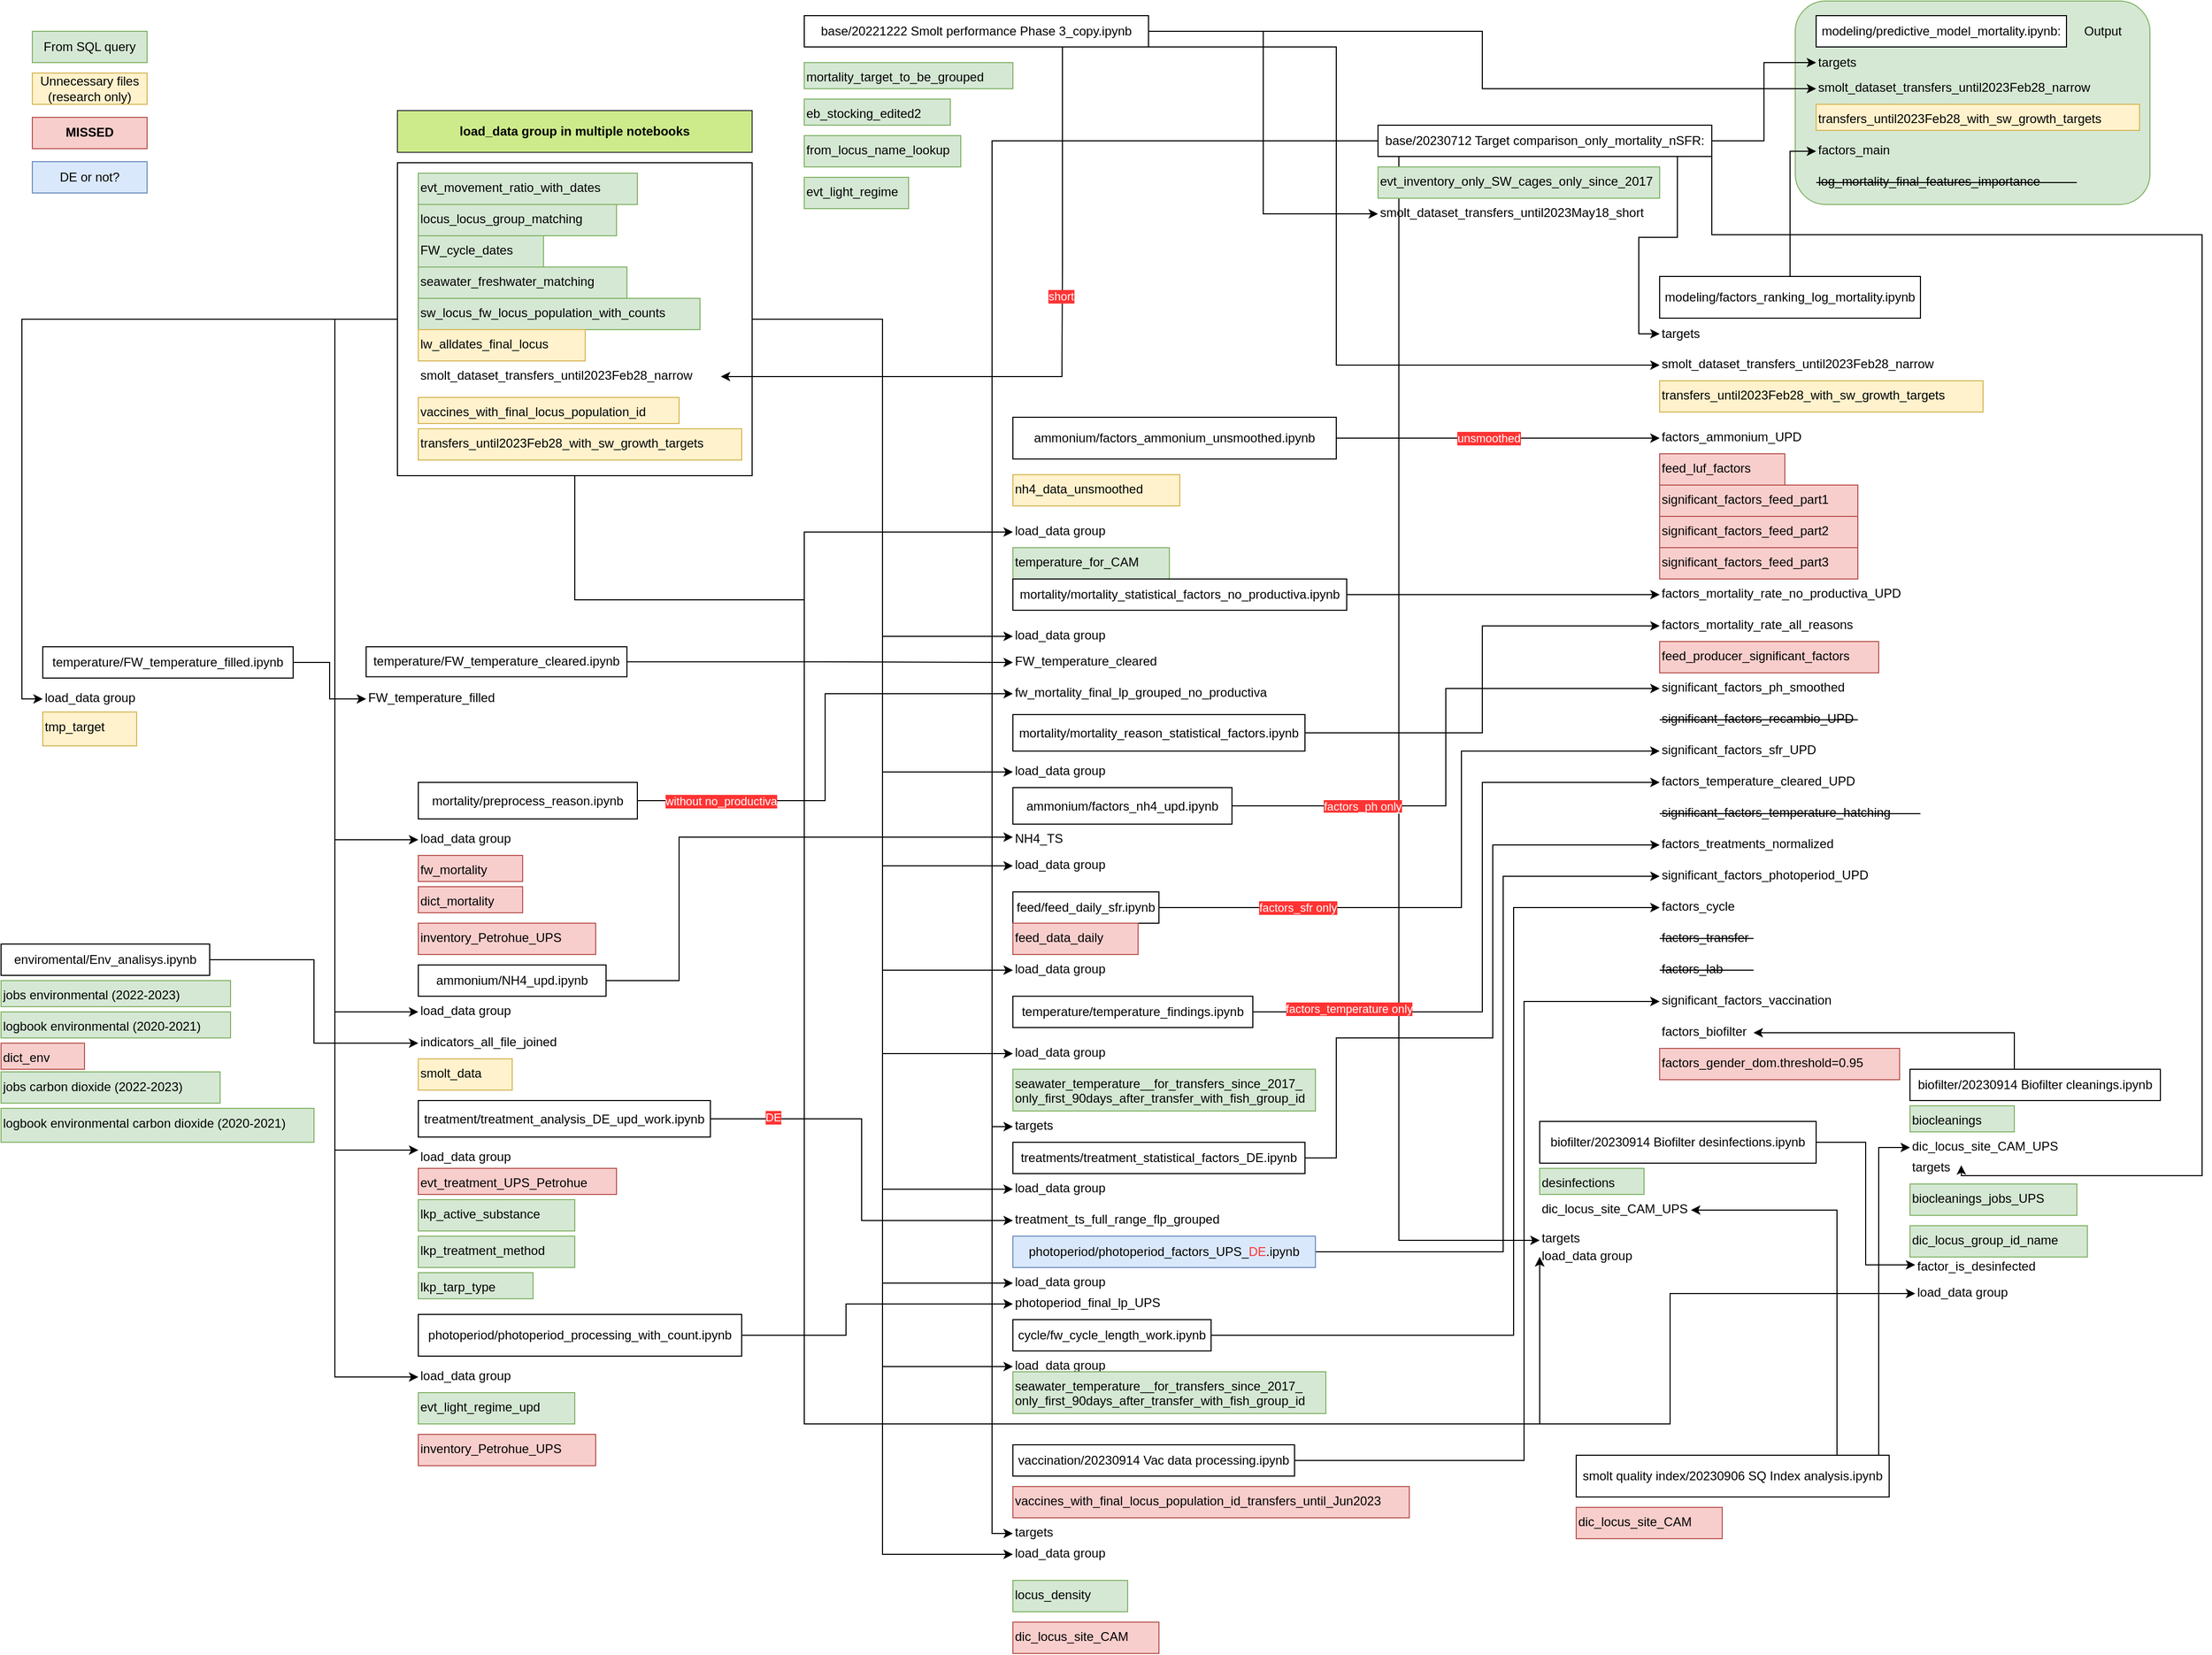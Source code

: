<mxfile version="22.1.11" type="device">
  <diagram name="Страница — 1" id="pPfygAfB1CQ8eYr6raME">
    <mxGraphModel dx="6636" dy="2956" grid="1" gridSize="10" guides="1" tooltips="1" connect="1" arrows="1" fold="1" page="1" pageScale="1" pageWidth="900" pageHeight="1600" math="0" shadow="0">
      <root>
        <mxCell id="0" />
        <mxCell id="1" parent="0" />
        <mxCell id="p78uwnjH3sCR71N0BSD7-131" value="" style="rounded=1;whiteSpace=wrap;html=1;fillColor=#d5e8d4;strokeColor=#82b366;" vertex="1" parent="1">
          <mxGeometry x="1030" y="6" width="340" height="195" as="geometry" />
        </mxCell>
        <mxCell id="UhFpvTMPgcQi0Iun6ukR-112" style="edgeStyle=orthogonalEdgeStyle;rounded=0;orthogonalLoop=1;jettySize=auto;html=1;entryX=0;entryY=0.5;entryDx=0;entryDy=0;" parent="1" source="UhFpvTMPgcQi0Iun6ukR-109" target="UhFpvTMPgcQi0Iun6ukR-111" edge="1">
          <mxGeometry relative="1" as="geometry">
            <Array as="points">
              <mxPoint x="80" y="580" />
              <mxPoint x="80" y="515" />
            </Array>
          </mxGeometry>
        </mxCell>
        <mxCell id="UhFpvTMPgcQi0Iun6ukR-130" style="edgeStyle=orthogonalEdgeStyle;rounded=0;orthogonalLoop=1;jettySize=auto;html=1;entryX=0;entryY=0.5;entryDx=0;entryDy=0;" parent="1" source="UhFpvTMPgcQi0Iun6ukR-109" target="UhFpvTMPgcQi0Iun6ukR-129" edge="1">
          <mxGeometry relative="1" as="geometry" />
        </mxCell>
        <mxCell id="UhFpvTMPgcQi0Iun6ukR-144" style="edgeStyle=orthogonalEdgeStyle;rounded=0;orthogonalLoop=1;jettySize=auto;html=1;entryX=0;entryY=0.5;entryDx=0;entryDy=0;" parent="1" source="UhFpvTMPgcQi0Iun6ukR-109" target="UhFpvTMPgcQi0Iun6ukR-143" edge="1">
          <mxGeometry relative="1" as="geometry" />
        </mxCell>
        <mxCell id="UhFpvTMPgcQi0Iun6ukR-149" style="edgeStyle=orthogonalEdgeStyle;rounded=0;orthogonalLoop=1;jettySize=auto;html=1;entryX=0;entryY=0.5;entryDx=0;entryDy=0;" parent="1" source="UhFpvTMPgcQi0Iun6ukR-109" target="UhFpvTMPgcQi0Iun6ukR-148" edge="1">
          <mxGeometry relative="1" as="geometry" />
        </mxCell>
        <mxCell id="UhFpvTMPgcQi0Iun6ukR-158" style="edgeStyle=orthogonalEdgeStyle;rounded=0;orthogonalLoop=1;jettySize=auto;html=1;entryX=0;entryY=0.5;entryDx=0;entryDy=0;" parent="1" source="UhFpvTMPgcQi0Iun6ukR-109" target="UhFpvTMPgcQi0Iun6ukR-157" edge="1">
          <mxGeometry relative="1" as="geometry" />
        </mxCell>
        <mxCell id="p78uwnjH3sCR71N0BSD7-4" style="edgeStyle=orthogonalEdgeStyle;rounded=0;orthogonalLoop=1;jettySize=auto;html=1;entryX=0;entryY=0.5;entryDx=0;entryDy=0;" edge="1" parent="1" source="UhFpvTMPgcQi0Iun6ukR-109" target="p78uwnjH3sCR71N0BSD7-3">
          <mxGeometry relative="1" as="geometry" />
        </mxCell>
        <mxCell id="p78uwnjH3sCR71N0BSD7-15" style="edgeStyle=orthogonalEdgeStyle;rounded=0;orthogonalLoop=1;jettySize=auto;html=1;entryX=0;entryY=0.5;entryDx=0;entryDy=0;" edge="1" parent="1" source="UhFpvTMPgcQi0Iun6ukR-109" target="p78uwnjH3sCR71N0BSD7-14">
          <mxGeometry relative="1" as="geometry" />
        </mxCell>
        <mxCell id="p78uwnjH3sCR71N0BSD7-31" style="edgeStyle=orthogonalEdgeStyle;rounded=0;orthogonalLoop=1;jettySize=auto;html=1;entryX=0;entryY=0.5;entryDx=0;entryDy=0;" edge="1" parent="1" source="UhFpvTMPgcQi0Iun6ukR-109" target="p78uwnjH3sCR71N0BSD7-30">
          <mxGeometry relative="1" as="geometry" />
        </mxCell>
        <mxCell id="p78uwnjH3sCR71N0BSD7-48" style="edgeStyle=orthogonalEdgeStyle;rounded=0;orthogonalLoop=1;jettySize=auto;html=1;entryX=0;entryY=0.5;entryDx=0;entryDy=0;" edge="1" parent="1" source="UhFpvTMPgcQi0Iun6ukR-109" target="p78uwnjH3sCR71N0BSD7-47">
          <mxGeometry relative="1" as="geometry">
            <Array as="points">
              <mxPoint x="-140" y="580" />
              <mxPoint x="80" y="580" />
              <mxPoint x="80" y="1370" />
              <mxPoint x="910" y="1370" />
              <mxPoint x="910" y="1245" />
            </Array>
          </mxGeometry>
        </mxCell>
        <mxCell id="p78uwnjH3sCR71N0BSD7-55" style="edgeStyle=orthogonalEdgeStyle;rounded=0;orthogonalLoop=1;jettySize=auto;html=1;entryX=0;entryY=0.5;entryDx=0;entryDy=0;" edge="1" parent="1" source="UhFpvTMPgcQi0Iun6ukR-109" target="p78uwnjH3sCR71N0BSD7-53">
          <mxGeometry relative="1" as="geometry">
            <Array as="points">
              <mxPoint x="-140" y="580" />
              <mxPoint x="80" y="580" />
              <mxPoint x="80" y="1370" />
              <mxPoint x="785" y="1370" />
            </Array>
          </mxGeometry>
        </mxCell>
        <mxCell id="p78uwnjH3sCR71N0BSD7-65" style="edgeStyle=orthogonalEdgeStyle;rounded=0;orthogonalLoop=1;jettySize=auto;html=1;entryX=0;entryY=0.5;entryDx=0;entryDy=0;" edge="1" parent="1" source="UhFpvTMPgcQi0Iun6ukR-109" target="p78uwnjH3sCR71N0BSD7-66">
          <mxGeometry relative="1" as="geometry">
            <mxPoint x="-680" y="670" as="targetPoint" />
          </mxGeometry>
        </mxCell>
        <mxCell id="p78uwnjH3sCR71N0BSD7-69" style="edgeStyle=orthogonalEdgeStyle;rounded=0;orthogonalLoop=1;jettySize=auto;html=1;entryX=0;entryY=0.5;entryDx=0;entryDy=0;" edge="1" parent="1" source="UhFpvTMPgcQi0Iun6ukR-109" target="UhFpvTMPgcQi0Iun6ukR-115">
          <mxGeometry relative="1" as="geometry" />
        </mxCell>
        <mxCell id="p78uwnjH3sCR71N0BSD7-70" style="edgeStyle=orthogonalEdgeStyle;rounded=0;orthogonalLoop=1;jettySize=auto;html=1;entryX=0;entryY=0.5;entryDx=0;entryDy=0;" edge="1" parent="1" source="UhFpvTMPgcQi0Iun6ukR-109" target="UhFpvTMPgcQi0Iun6ukR-113">
          <mxGeometry relative="1" as="geometry" />
        </mxCell>
        <mxCell id="p78uwnjH3sCR71N0BSD7-75" style="edgeStyle=orthogonalEdgeStyle;rounded=0;orthogonalLoop=1;jettySize=auto;html=1;entryX=0;entryY=0.5;entryDx=0;entryDy=0;" edge="1" parent="1" source="UhFpvTMPgcQi0Iun6ukR-109" target="p78uwnjH3sCR71N0BSD7-74">
          <mxGeometry relative="1" as="geometry">
            <Array as="points">
              <mxPoint x="-370" y="311" />
              <mxPoint x="-370" y="810" />
            </Array>
          </mxGeometry>
        </mxCell>
        <mxCell id="p78uwnjH3sCR71N0BSD7-83" style="edgeStyle=orthogonalEdgeStyle;rounded=0;orthogonalLoop=1;jettySize=auto;html=1;entryX=0;entryY=0.5;entryDx=0;entryDy=0;" edge="1" parent="1" source="UhFpvTMPgcQi0Iun6ukR-109" target="p78uwnjH3sCR71N0BSD7-82">
          <mxGeometry relative="1" as="geometry">
            <mxPoint x="-370" y="950" as="targetPoint" />
            <Array as="points">
              <mxPoint x="-370" y="311" />
              <mxPoint x="-370" y="975" />
            </Array>
          </mxGeometry>
        </mxCell>
        <mxCell id="p78uwnjH3sCR71N0BSD7-113" style="edgeStyle=orthogonalEdgeStyle;rounded=0;orthogonalLoop=1;jettySize=auto;html=1;entryX=0;entryY=0.5;entryDx=0;entryDy=0;" edge="1" parent="1" source="UhFpvTMPgcQi0Iun6ukR-109" target="p78uwnjH3sCR71N0BSD7-112">
          <mxGeometry relative="1" as="geometry">
            <Array as="points">
              <mxPoint x="-370" y="311" />
              <mxPoint x="-370" y="1325" />
            </Array>
          </mxGeometry>
        </mxCell>
        <mxCell id="p78uwnjH3sCR71N0BSD7-124" style="edgeStyle=orthogonalEdgeStyle;rounded=0;orthogonalLoop=1;jettySize=auto;html=1;entryX=0;entryY=0.25;entryDx=0;entryDy=0;" edge="1" parent="1" source="UhFpvTMPgcQi0Iun6ukR-109" target="p78uwnjH3sCR71N0BSD7-96">
          <mxGeometry relative="1" as="geometry">
            <Array as="points">
              <mxPoint x="-370" y="311" />
              <mxPoint x="-370" y="1108" />
            </Array>
          </mxGeometry>
        </mxCell>
        <mxCell id="UhFpvTMPgcQi0Iun6ukR-109" value="" style="rounded=0;whiteSpace=wrap;html=1;" parent="1" vertex="1">
          <mxGeometry x="-310" y="161" width="340" height="300" as="geometry" />
        </mxCell>
        <mxCell id="UhFpvTMPgcQi0Iun6ukR-2" value="modeling/predictive_model_mortality.ipynb:" style="rounded=0;whiteSpace=wrap;html=1;" parent="1" vertex="1">
          <mxGeometry x="1050" y="20" width="240" height="30" as="geometry" />
        </mxCell>
        <mxCell id="UhFpvTMPgcQi0Iun6ukR-3" value="targets" style="text;html=1;strokeColor=none;fillColor=none;align=left;verticalAlign=middle;whiteSpace=wrap;rounded=0;" parent="1" vertex="1">
          <mxGeometry x="1050" y="50" width="70" height="30" as="geometry" />
        </mxCell>
        <mxCell id="UhFpvTMPgcQi0Iun6ukR-4" value="smolt_dataset_transfers_until2023Feb28_narrow" style="text;whiteSpace=wrap;" parent="1" vertex="1">
          <mxGeometry x="1050" y="75" width="290" height="30" as="geometry" />
        </mxCell>
        <mxCell id="UhFpvTMPgcQi0Iun6ukR-14" style="edgeStyle=orthogonalEdgeStyle;rounded=0;orthogonalLoop=1;jettySize=auto;html=1;entryX=0;entryY=0.5;entryDx=0;entryDy=0;" parent="1" source="UhFpvTMPgcQi0Iun6ukR-5" target="UhFpvTMPgcQi0Iun6ukR-3" edge="1">
          <mxGeometry relative="1" as="geometry" />
        </mxCell>
        <mxCell id="UhFpvTMPgcQi0Iun6ukR-55" style="edgeStyle=orthogonalEdgeStyle;rounded=0;orthogonalLoop=1;jettySize=auto;html=1;entryX=0;entryY=0.5;entryDx=0;entryDy=0;exitX=0.897;exitY=1.008;exitDx=0;exitDy=0;exitPerimeter=0;" parent="1" source="UhFpvTMPgcQi0Iun6ukR-5" target="UhFpvTMPgcQi0Iun6ukR-37" edge="1">
          <mxGeometry relative="1" as="geometry">
            <mxPoint x="940" y="160" as="sourcePoint" />
          </mxGeometry>
        </mxCell>
        <mxCell id="UhFpvTMPgcQi0Iun6ukR-152" style="edgeStyle=orthogonalEdgeStyle;rounded=0;orthogonalLoop=1;jettySize=auto;html=1;entryX=0;entryY=0.5;entryDx=0;entryDy=0;" parent="1" source="UhFpvTMPgcQi0Iun6ukR-5" target="UhFpvTMPgcQi0Iun6ukR-151" edge="1">
          <mxGeometry relative="1" as="geometry" />
        </mxCell>
        <mxCell id="p78uwnjH3sCR71N0BSD7-26" style="edgeStyle=orthogonalEdgeStyle;rounded=0;orthogonalLoop=1;jettySize=auto;html=1;entryX=0;entryY=0.5;entryDx=0;entryDy=0;" edge="1" parent="1" source="UhFpvTMPgcQi0Iun6ukR-5" target="p78uwnjH3sCR71N0BSD7-21">
          <mxGeometry relative="1" as="geometry">
            <mxPoint x="260" y="1480" as="targetPoint" />
            <Array as="points">
              <mxPoint x="260" y="140" />
              <mxPoint x="260" y="1475" />
            </Array>
          </mxGeometry>
        </mxCell>
        <mxCell id="p78uwnjH3sCR71N0BSD7-45" style="edgeStyle=orthogonalEdgeStyle;rounded=0;orthogonalLoop=1;jettySize=auto;html=1;entryX=0.984;entryY=0.402;entryDx=0;entryDy=0;entryPerimeter=0;" edge="1" parent="1" target="p78uwnjH3sCR71N0BSD7-37">
          <mxGeometry relative="1" as="geometry">
            <mxPoint x="950" y="143" as="sourcePoint" />
            <mxPoint x="1343.636" y="1110" as="targetPoint" />
            <Array as="points">
              <mxPoint x="950" y="230" />
              <mxPoint x="1420" y="230" />
              <mxPoint x="1420" y="1132" />
            </Array>
          </mxGeometry>
        </mxCell>
        <mxCell id="p78uwnjH3sCR71N0BSD7-52" style="edgeStyle=orthogonalEdgeStyle;rounded=0;orthogonalLoop=1;jettySize=auto;html=1;" edge="1" parent="1" source="UhFpvTMPgcQi0Iun6ukR-5">
          <mxGeometry relative="1" as="geometry">
            <mxPoint x="785" y="1194" as="targetPoint" />
            <Array as="points">
              <mxPoint x="650" y="1194" />
            </Array>
          </mxGeometry>
        </mxCell>
        <mxCell id="UhFpvTMPgcQi0Iun6ukR-5" value="base/20230712 Target comparison_only_mortality_nSFR:" style="rounded=0;whiteSpace=wrap;html=1;" parent="1" vertex="1">
          <mxGeometry x="630" y="125" width="320" height="30" as="geometry" />
        </mxCell>
        <mxCell id="UhFpvTMPgcQi0Iun6ukR-11" value="evt_inventory_only_SW_cages_only_since_2017" style="text;whiteSpace=wrap;fillColor=#d5e8d4;strokeColor=#82b366;" parent="1" vertex="1">
          <mxGeometry x="630" y="165" width="270" height="30" as="geometry" />
        </mxCell>
        <mxCell id="UhFpvTMPgcQi0Iun6ukR-18" value="smolt_dataset_transfers_until2023May18_short" style="text;whiteSpace=wrap;" parent="1" vertex="1">
          <mxGeometry x="630" y="195" width="290" height="30" as="geometry" />
        </mxCell>
        <mxCell id="UhFpvTMPgcQi0Iun6ukR-19" value="transfers_until2023Feb28_with_sw_growth_targets" style="text;whiteSpace=wrap;fillColor=#fff2cc;strokeColor=#d6b656;" parent="1" vertex="1">
          <mxGeometry x="1050" y="105" width="310" height="25" as="geometry" />
        </mxCell>
        <mxCell id="UhFpvTMPgcQi0Iun6ukR-23" style="edgeStyle=orthogonalEdgeStyle;rounded=0;orthogonalLoop=1;jettySize=auto;html=1;entryX=0;entryY=0.5;entryDx=0;entryDy=0;" parent="1" source="UhFpvTMPgcQi0Iun6ukR-22" target="UhFpvTMPgcQi0Iun6ukR-18" edge="1">
          <mxGeometry relative="1" as="geometry" />
        </mxCell>
        <mxCell id="UhFpvTMPgcQi0Iun6ukR-24" style="edgeStyle=orthogonalEdgeStyle;rounded=0;orthogonalLoop=1;jettySize=auto;html=1;entryX=0;entryY=0.5;entryDx=0;entryDy=0;" parent="1" source="UhFpvTMPgcQi0Iun6ukR-22" target="UhFpvTMPgcQi0Iun6ukR-4" edge="1">
          <mxGeometry relative="1" as="geometry" />
        </mxCell>
        <mxCell id="UhFpvTMPgcQi0Iun6ukR-56" style="edgeStyle=orthogonalEdgeStyle;rounded=0;orthogonalLoop=1;jettySize=auto;html=1;entryX=0;entryY=0.5;entryDx=0;entryDy=0;exitX=1;exitY=1;exitDx=0;exitDy=0;" parent="1" source="UhFpvTMPgcQi0Iun6ukR-22" target="UhFpvTMPgcQi0Iun6ukR-38" edge="1">
          <mxGeometry relative="1" as="geometry">
            <mxPoint x="500" y="49.897" as="sourcePoint" />
            <mxPoint x="780" y="369.95" as="targetPoint" />
            <Array as="points">
              <mxPoint x="590" y="50" />
              <mxPoint x="590" y="355" />
            </Array>
          </mxGeometry>
        </mxCell>
        <mxCell id="UhFpvTMPgcQi0Iun6ukR-78" style="edgeStyle=orthogonalEdgeStyle;rounded=0;orthogonalLoop=1;jettySize=auto;html=1;exitX=0.75;exitY=1;exitDx=0;exitDy=0;entryX=1;entryY=0.5;entryDx=0;entryDy=0;" parent="1" source="UhFpvTMPgcQi0Iun6ukR-22" target="UhFpvTMPgcQi0Iun6ukR-77" edge="1">
          <mxGeometry relative="1" as="geometry">
            <Array as="points">
              <mxPoint x="327" y="260" />
              <mxPoint x="327" y="260" />
              <mxPoint x="327" y="366" />
            </Array>
          </mxGeometry>
        </mxCell>
        <mxCell id="UhFpvTMPgcQi0Iun6ukR-79" value="short" style="edgeLabel;html=1;align=center;verticalAlign=middle;resizable=0;points=[];fontColor=#FFFFFF;labelBackgroundColor=#FF3333;" parent="UhFpvTMPgcQi0Iun6ukR-78" vertex="1" connectable="0">
          <mxGeometry x="-0.256" y="-1" relative="1" as="geometry">
            <mxPoint as="offset" />
          </mxGeometry>
        </mxCell>
        <mxCell id="UhFpvTMPgcQi0Iun6ukR-22" value="base/20221222 Smolt performance Phase 3_copy.ipynb" style="rounded=0;whiteSpace=wrap;html=1;" parent="1" vertex="1">
          <mxGeometry x="80" y="20" width="330" height="30" as="geometry" />
        </mxCell>
        <mxCell id="UhFpvTMPgcQi0Iun6ukR-25" value="mortality_target_to_be_grouped" style="text;whiteSpace=wrap;fillColor=#d5e8d4;strokeColor=#82b366;" parent="1" vertex="1">
          <mxGeometry x="80" y="65" width="200" height="25" as="geometry" />
        </mxCell>
        <mxCell id="UhFpvTMPgcQi0Iun6ukR-26" value="eb_stocking_edited2" style="text;whiteSpace=wrap;fillColor=#d5e8d4;strokeColor=#82b366;" parent="1" vertex="1">
          <mxGeometry x="80" y="100" width="140" height="25" as="geometry" />
        </mxCell>
        <mxCell id="UhFpvTMPgcQi0Iun6ukR-27" value="from_locus_name_lookup" style="text;whiteSpace=wrap;fillColor=#d5e8d4;strokeColor=#82b366;" parent="1" vertex="1">
          <mxGeometry x="80" y="135" width="150" height="30" as="geometry" />
        </mxCell>
        <mxCell id="UhFpvTMPgcQi0Iun6ukR-28" value="evt_light_regime" style="text;whiteSpace=wrap;fillColor=#d5e8d4;strokeColor=#82b366;" parent="1" vertex="1">
          <mxGeometry x="80" y="175" width="100" height="30" as="geometry" />
        </mxCell>
        <mxCell id="UhFpvTMPgcQi0Iun6ukR-33" value="factors_main" style="text;whiteSpace=wrap;" parent="1" vertex="1">
          <mxGeometry x="1050" y="135" width="100" height="30" as="geometry" />
        </mxCell>
        <mxCell id="UhFpvTMPgcQi0Iun6ukR-34" value="log_mortality_final_features_importance" style="text;whiteSpace=wrap;" parent="1" vertex="1">
          <mxGeometry x="1050" y="165" width="250" height="30" as="geometry" />
        </mxCell>
        <mxCell id="UhFpvTMPgcQi0Iun6ukR-36" style="edgeStyle=orthogonalEdgeStyle;rounded=0;orthogonalLoop=1;jettySize=auto;html=1;entryX=0;entryY=0.5;entryDx=0;entryDy=0;" parent="1" source="UhFpvTMPgcQi0Iun6ukR-35" target="UhFpvTMPgcQi0Iun6ukR-33" edge="1">
          <mxGeometry relative="1" as="geometry" />
        </mxCell>
        <mxCell id="UhFpvTMPgcQi0Iun6ukR-35" value="modeling/factors_ranking_log_mortality.ipynb" style="rounded=0;whiteSpace=wrap;html=1;" parent="1" vertex="1">
          <mxGeometry x="900" y="270" width="250" height="40" as="geometry" />
        </mxCell>
        <mxCell id="UhFpvTMPgcQi0Iun6ukR-37" value="targets" style="text;html=1;strokeColor=none;fillColor=none;align=left;verticalAlign=middle;whiteSpace=wrap;rounded=0;" parent="1" vertex="1">
          <mxGeometry x="900" y="310" width="70" height="30" as="geometry" />
        </mxCell>
        <mxCell id="UhFpvTMPgcQi0Iun6ukR-38" value="smolt_dataset_transfers_until2023Feb28_narrow" style="text;whiteSpace=wrap;" parent="1" vertex="1">
          <mxGeometry x="900" y="340" width="290" height="30" as="geometry" />
        </mxCell>
        <mxCell id="UhFpvTMPgcQi0Iun6ukR-39" value="transfers_until2023Feb28_with_sw_growth_targets" style="text;whiteSpace=wrap;fillColor=#fff2cc;strokeColor=#d6b656;" parent="1" vertex="1">
          <mxGeometry x="900" y="370" width="310" height="30" as="geometry" />
        </mxCell>
        <mxCell id="UhFpvTMPgcQi0Iun6ukR-40" value="factors_ammonium_UPD" style="text;whiteSpace=wrap;" parent="1" vertex="1">
          <mxGeometry x="900" y="410" width="170" height="30" as="geometry" />
        </mxCell>
        <mxCell id="UhFpvTMPgcQi0Iun6ukR-41" value="feed_luf_factors" style="text;whiteSpace=wrap;fillColor=#f8cecc;strokeColor=#b85450;" parent="1" vertex="1">
          <mxGeometry x="900" y="440" width="120" height="30" as="geometry" />
        </mxCell>
        <mxCell id="UhFpvTMPgcQi0Iun6ukR-42" value="significant_factors_feed_part1" style="text;whiteSpace=wrap;fillColor=#f8cecc;strokeColor=#b85450;" parent="1" vertex="1">
          <mxGeometry x="900" y="470" width="190" height="30" as="geometry" />
        </mxCell>
        <mxCell id="UhFpvTMPgcQi0Iun6ukR-43" value="significant_factors_feed_part2" style="text;whiteSpace=wrap;fillColor=#f8cecc;strokeColor=#b85450;" parent="1" vertex="1">
          <mxGeometry x="900" y="500" width="190" height="30" as="geometry" />
        </mxCell>
        <mxCell id="UhFpvTMPgcQi0Iun6ukR-44" value="significant_factors_feed_part3" style="text;whiteSpace=wrap;fillColor=#f8cecc;strokeColor=#b85450;" parent="1" vertex="1">
          <mxGeometry x="900" y="530" width="190" height="30" as="geometry" />
        </mxCell>
        <mxCell id="UhFpvTMPgcQi0Iun6ukR-45" value="factors_mortality_rate_no_productiva_UPD" style="text;whiteSpace=wrap;" parent="1" vertex="1">
          <mxGeometry x="900" y="560" width="260" height="30" as="geometry" />
        </mxCell>
        <mxCell id="UhFpvTMPgcQi0Iun6ukR-46" value="factors_mortality_rate_all_reasons" style="text;whiteSpace=wrap;" parent="1" vertex="1">
          <mxGeometry x="900" y="590" width="220" height="30" as="geometry" />
        </mxCell>
        <mxCell id="UhFpvTMPgcQi0Iun6ukR-47" value="feed_producer_significant_factors" style="text;whiteSpace=wrap;fillColor=#f8cecc;strokeColor=#b85450;" parent="1" vertex="1">
          <mxGeometry x="900" y="620" width="210" height="30" as="geometry" />
        </mxCell>
        <mxCell id="UhFpvTMPgcQi0Iun6ukR-48" value="significant_factors_ph_smoothed" style="text;whiteSpace=wrap;" parent="1" vertex="1">
          <mxGeometry x="900" y="650" width="210" height="30" as="geometry" />
        </mxCell>
        <mxCell id="UhFpvTMPgcQi0Iun6ukR-49" value="significant_factors_recambio_UPD" style="text;whiteSpace=wrap;" parent="1" vertex="1">
          <mxGeometry x="900" y="680" width="220" height="30" as="geometry" />
        </mxCell>
        <mxCell id="UhFpvTMPgcQi0Iun6ukR-50" value="significant_factors_sfr_UPD" style="text;whiteSpace=wrap;" parent="1" vertex="1">
          <mxGeometry x="900" y="710" width="180" height="30" as="geometry" />
        </mxCell>
        <mxCell id="UhFpvTMPgcQi0Iun6ukR-51" value="factors_temperature_cleared_UPD" style="text;whiteSpace=wrap;" parent="1" vertex="1">
          <mxGeometry x="900" y="740" width="220" height="30" as="geometry" />
        </mxCell>
        <mxCell id="UhFpvTMPgcQi0Iun6ukR-52" value="significant_factors_temperature_hatching" style="text;whiteSpace=wrap;" parent="1" vertex="1">
          <mxGeometry x="900" y="770" width="250" height="30" as="geometry" />
        </mxCell>
        <mxCell id="UhFpvTMPgcQi0Iun6ukR-53" value="factors_treatments_normalized" style="text;whiteSpace=wrap;" parent="1" vertex="1">
          <mxGeometry x="900" y="800" width="200" height="30" as="geometry" />
        </mxCell>
        <mxCell id="UhFpvTMPgcQi0Iun6ukR-54" value="significant_factors_photoperiod_UPD" style="text;whiteSpace=wrap;" parent="1" vertex="1">
          <mxGeometry x="900" y="830" width="230" height="30" as="geometry" />
        </mxCell>
        <mxCell id="UhFpvTMPgcQi0Iun6ukR-57" value="factors_cycle" style="text;whiteSpace=wrap;" parent="1" vertex="1">
          <mxGeometry x="900" y="860" width="100" height="30" as="geometry" />
        </mxCell>
        <mxCell id="UhFpvTMPgcQi0Iun6ukR-58" value="factors_transfer" style="text;whiteSpace=wrap;" parent="1" vertex="1">
          <mxGeometry x="900" y="890" width="120" height="30" as="geometry" />
        </mxCell>
        <mxCell id="UhFpvTMPgcQi0Iun6ukR-59" value="factors_lab" style="text;whiteSpace=wrap;" parent="1" vertex="1">
          <mxGeometry x="900" y="920" width="90" height="30" as="geometry" />
        </mxCell>
        <mxCell id="UhFpvTMPgcQi0Iun6ukR-60" value="significant_factors_vaccination" style="text;whiteSpace=wrap;" parent="1" vertex="1">
          <mxGeometry x="900" y="950" width="200" height="30" as="geometry" />
        </mxCell>
        <mxCell id="UhFpvTMPgcQi0Iun6ukR-61" value="factors_biofilter" style="text;whiteSpace=wrap;" parent="1" vertex="1">
          <mxGeometry x="900" y="980" width="90" height="30" as="geometry" />
        </mxCell>
        <mxCell id="UhFpvTMPgcQi0Iun6ukR-63" value="factors_gender_dom.threshold=0.95" style="text;whiteSpace=wrap;fillColor=#f8cecc;strokeColor=#b85450;" parent="1" vertex="1">
          <mxGeometry x="900" y="1010" width="230" height="30" as="geometry" />
        </mxCell>
        <mxCell id="UhFpvTMPgcQi0Iun6ukR-65" style="edgeStyle=orthogonalEdgeStyle;rounded=0;orthogonalLoop=1;jettySize=auto;html=1;entryX=0;entryY=0.5;entryDx=0;entryDy=0;" parent="1" source="UhFpvTMPgcQi0Iun6ukR-64" target="UhFpvTMPgcQi0Iun6ukR-40" edge="1">
          <mxGeometry relative="1" as="geometry" />
        </mxCell>
        <mxCell id="UhFpvTMPgcQi0Iun6ukR-66" value="unsmoothed" style="edgeLabel;html=1;align=center;verticalAlign=middle;resizable=0;points=[];labelBackgroundColor=#FF3333;fontColor=#FFFFFF;" parent="UhFpvTMPgcQi0Iun6ukR-65" vertex="1" connectable="0">
          <mxGeometry x="-0.235" y="-3" relative="1" as="geometry">
            <mxPoint x="27" y="-3" as="offset" />
          </mxGeometry>
        </mxCell>
        <mxCell id="UhFpvTMPgcQi0Iun6ukR-64" value="ammonium/factors_ammonium_unsmoothed.ipynb" style="rounded=0;whiteSpace=wrap;html=1;" parent="1" vertex="1">
          <mxGeometry x="280" y="405" width="310" height="40" as="geometry" />
        </mxCell>
        <mxCell id="UhFpvTMPgcQi0Iun6ukR-67" value="vaccines_with_final_locus_population_id" style="text;whiteSpace=wrap;fillColor=#fff2cc;strokeColor=#d6b656;" parent="1" vertex="1">
          <mxGeometry x="-290" y="386" width="250" height="25" as="geometry" />
        </mxCell>
        <mxCell id="UhFpvTMPgcQi0Iun6ukR-68" value="transfers_until2023Feb28_with_sw_growth_targets" style="text;whiteSpace=wrap;fillColor=#fff2cc;strokeColor=#d6b656;" parent="1" vertex="1">
          <mxGeometry x="-290" y="416" width="310" height="30" as="geometry" />
        </mxCell>
        <mxCell id="UhFpvTMPgcQi0Iun6ukR-69" value="nh4_data_unsmoothed" style="text;whiteSpace=wrap;fillColor=#fff2cc;strokeColor=#d6b656;" parent="1" vertex="1">
          <mxGeometry x="280" y="460" width="160" height="30" as="geometry" />
        </mxCell>
        <mxCell id="UhFpvTMPgcQi0Iun6ukR-71" value="temperature_for_CAM" style="text;whiteSpace=wrap;fillColor=#d5e8d4;strokeColor=#82b366;" parent="1" vertex="1">
          <mxGeometry x="280" y="530" width="150" height="30" as="geometry" />
        </mxCell>
        <mxCell id="UhFpvTMPgcQi0Iun6ukR-77" value="smolt_dataset_transfers_until2023Feb28_narrow" style="text;whiteSpace=wrap;" parent="1" vertex="1">
          <mxGeometry x="-290" y="351" width="290" height="30" as="geometry" />
        </mxCell>
        <mxCell id="UhFpvTMPgcQi0Iun6ukR-119" style="edgeStyle=orthogonalEdgeStyle;rounded=0;orthogonalLoop=1;jettySize=auto;html=1;entryX=0;entryY=0.5;entryDx=0;entryDy=0;" parent="1" source="UhFpvTMPgcQi0Iun6ukR-82" target="UhFpvTMPgcQi0Iun6ukR-45" edge="1">
          <mxGeometry relative="1" as="geometry" />
        </mxCell>
        <mxCell id="UhFpvTMPgcQi0Iun6ukR-82" value="mortality/mortality_statistical_factors_no_productiva.ipynb" style="rounded=0;whiteSpace=wrap;html=1;" parent="1" vertex="1">
          <mxGeometry x="280" y="560" width="320" height="30" as="geometry" />
        </mxCell>
        <mxCell id="UhFpvTMPgcQi0Iun6ukR-86" value="fw_mortality_final_lp_grouped_no_productiva" style="text;whiteSpace=wrap;" parent="1" vertex="1">
          <mxGeometry x="280" y="655" width="280" height="30" as="geometry" />
        </mxCell>
        <mxCell id="UhFpvTMPgcQi0Iun6ukR-88" value="FW_temperature_cleared" style="text;whiteSpace=wrap;" parent="1" vertex="1">
          <mxGeometry x="280" y="625" width="170" height="30" as="geometry" />
        </mxCell>
        <mxCell id="UhFpvTMPgcQi0Iun6ukR-123" style="edgeStyle=orthogonalEdgeStyle;rounded=0;orthogonalLoop=1;jettySize=auto;html=1;entryX=0;entryY=0.5;entryDx=0;entryDy=0;" parent="1" source="UhFpvTMPgcQi0Iun6ukR-98" target="UhFpvTMPgcQi0Iun6ukR-46" edge="1">
          <mxGeometry relative="1" as="geometry" />
        </mxCell>
        <mxCell id="UhFpvTMPgcQi0Iun6ukR-98" value="mortality/mortality_reason_statistical_factors.ipynb" style="rounded=0;whiteSpace=wrap;html=1;" parent="1" vertex="1">
          <mxGeometry x="280" y="690" width="280" height="35" as="geometry" />
        </mxCell>
        <mxCell id="UhFpvTMPgcQi0Iun6ukR-102" value="evt_movement_ratio_with_dates" style="text;whiteSpace=wrap;fillColor=#d5e8d4;strokeColor=#82b366;" parent="1" vertex="1">
          <mxGeometry x="-290" y="171" width="210" height="30" as="geometry" />
        </mxCell>
        <mxCell id="UhFpvTMPgcQi0Iun6ukR-103" value="locus_locus_group_matching" style="text;whiteSpace=wrap;fillColor=#d5e8d4;strokeColor=#82b366;" parent="1" vertex="1">
          <mxGeometry x="-290" y="201" width="190" height="30" as="geometry" />
        </mxCell>
        <mxCell id="UhFpvTMPgcQi0Iun6ukR-104" value="FW_cycle_dates" style="text;whiteSpace=wrap;fillColor=#d5e8d4;strokeColor=#82b366;" parent="1" vertex="1">
          <mxGeometry x="-290" y="231" width="120" height="30" as="geometry" />
        </mxCell>
        <mxCell id="UhFpvTMPgcQi0Iun6ukR-105" value="seawater_freshwater_matching" style="text;whiteSpace=wrap;fillColor=#d5e8d4;strokeColor=#82b366;" parent="1" vertex="1">
          <mxGeometry x="-290" y="261" width="200" height="30" as="geometry" />
        </mxCell>
        <mxCell id="UhFpvTMPgcQi0Iun6ukR-106" value="sw_locus_fw_locus_population_with_counts" style="text;whiteSpace=wrap;fillColor=#d5e8d4;strokeColor=#82b366;" parent="1" vertex="1">
          <mxGeometry x="-290" y="291" width="270" height="30" as="geometry" />
        </mxCell>
        <mxCell id="UhFpvTMPgcQi0Iun6ukR-107" value="lw_alldates_final_locus" style="text;whiteSpace=wrap;fillColor=#fff2cc;strokeColor=#d6b656;" parent="1" vertex="1">
          <mxGeometry x="-290" y="321" width="160" height="30" as="geometry" />
        </mxCell>
        <mxCell id="UhFpvTMPgcQi0Iun6ukR-108" value="load_data group in multiple notebooks" style="rounded=0;whiteSpace=wrap;html=1;glass=0;fontStyle=1;labelBackgroundColor=none;fillColor=#cdeb8b;strokeColor=#36393d;" parent="1" vertex="1">
          <mxGeometry x="-310" y="111" width="340" height="40" as="geometry" />
        </mxCell>
        <mxCell id="UhFpvTMPgcQi0Iun6ukR-111" value="load_data group" style="text;whiteSpace=wrap;" parent="1" vertex="1">
          <mxGeometry x="280" y="500" width="150" height="30" as="geometry" />
        </mxCell>
        <mxCell id="UhFpvTMPgcQi0Iun6ukR-113" value="load_data group" style="text;whiteSpace=wrap;" parent="1" vertex="1">
          <mxGeometry x="280" y="600" width="150" height="30" as="geometry" />
        </mxCell>
        <mxCell id="UhFpvTMPgcQi0Iun6ukR-115" value="load_data group" style="text;whiteSpace=wrap;" parent="1" vertex="1">
          <mxGeometry x="280" y="730" width="150" height="30" as="geometry" />
        </mxCell>
        <mxCell id="UhFpvTMPgcQi0Iun6ukR-126" style="edgeStyle=orthogonalEdgeStyle;rounded=0;orthogonalLoop=1;jettySize=auto;html=1;entryX=0;entryY=0.5;entryDx=0;entryDy=0;" parent="1" source="UhFpvTMPgcQi0Iun6ukR-124" target="UhFpvTMPgcQi0Iun6ukR-48" edge="1">
          <mxGeometry relative="1" as="geometry" />
        </mxCell>
        <mxCell id="UhFpvTMPgcQi0Iun6ukR-127" value="&lt;font style=&quot;background-color: rgb(255, 51, 51);&quot; color=&quot;#ffffff&quot;&gt;factors_ph only&lt;/font&gt;" style="edgeLabel;html=1;align=center;verticalAlign=middle;resizable=0;points=[];" parent="UhFpvTMPgcQi0Iun6ukR-126" vertex="1" connectable="0">
          <mxGeometry x="-0.053" y="-1" relative="1" as="geometry">
            <mxPoint x="-81" y="43" as="offset" />
          </mxGeometry>
        </mxCell>
        <mxCell id="UhFpvTMPgcQi0Iun6ukR-124" value="ammonium/factors_nh4_upd.ipynb" style="rounded=0;whiteSpace=wrap;html=1;" parent="1" vertex="1">
          <mxGeometry x="280" y="760" width="210" height="35" as="geometry" />
        </mxCell>
        <mxCell id="UhFpvTMPgcQi0Iun6ukR-128" value="NH4_TS" style="text;whiteSpace=wrap;" parent="1" vertex="1">
          <mxGeometry x="280" y="795" width="80" height="25" as="geometry" />
        </mxCell>
        <mxCell id="UhFpvTMPgcQi0Iun6ukR-129" value="load_data group" style="text;whiteSpace=wrap;" parent="1" vertex="1">
          <mxGeometry x="280" y="820" width="150" height="30" as="geometry" />
        </mxCell>
        <mxCell id="UhFpvTMPgcQi0Iun6ukR-132" value="" style="endArrow=none;html=1;rounded=0;exitX=0;exitY=0.5;exitDx=0;exitDy=0;" parent="1" source="UhFpvTMPgcQi0Iun6ukR-49" edge="1">
          <mxGeometry width="50" height="50" relative="1" as="geometry">
            <mxPoint x="790" y="690" as="sourcePoint" />
            <mxPoint x="1090" y="695" as="targetPoint" />
          </mxGeometry>
        </mxCell>
        <mxCell id="UhFpvTMPgcQi0Iun6ukR-133" value="" style="endArrow=none;html=1;rounded=0;exitX=1;exitY=0.5;exitDx=0;exitDy=0;entryX=0;entryY=0.5;entryDx=0;entryDy=0;" parent="1" source="UhFpvTMPgcQi0Iun6ukR-59" target="UhFpvTMPgcQi0Iun6ukR-59" edge="1">
          <mxGeometry width="50" height="50" relative="1" as="geometry">
            <mxPoint x="910" y="705" as="sourcePoint" />
            <mxPoint x="770" y="960" as="targetPoint" />
          </mxGeometry>
        </mxCell>
        <mxCell id="UhFpvTMPgcQi0Iun6ukR-134" value="" style="endArrow=none;html=1;rounded=0;exitX=1;exitY=0.5;exitDx=0;exitDy=0;entryX=0;entryY=0.5;entryDx=0;entryDy=0;" parent="1" edge="1">
          <mxGeometry width="50" height="50" relative="1" as="geometry">
            <mxPoint x="990" y="904.64" as="sourcePoint" />
            <mxPoint x="900" y="904.64" as="targetPoint" />
          </mxGeometry>
        </mxCell>
        <mxCell id="UhFpvTMPgcQi0Iun6ukR-136" value="" style="endArrow=none;html=1;rounded=0;entryX=1;entryY=0.5;entryDx=0;entryDy=0;exitX=0;exitY=0.5;exitDx=0;exitDy=0;" parent="1" source="UhFpvTMPgcQi0Iun6ukR-52" target="UhFpvTMPgcQi0Iun6ukR-52" edge="1">
          <mxGeometry width="50" height="50" relative="1" as="geometry">
            <mxPoint x="690" y="870" as="sourcePoint" />
            <mxPoint x="740" y="820" as="targetPoint" />
          </mxGeometry>
        </mxCell>
        <mxCell id="UhFpvTMPgcQi0Iun6ukR-139" style="edgeStyle=orthogonalEdgeStyle;rounded=0;orthogonalLoop=1;jettySize=auto;html=1;entryX=0;entryY=0.5;entryDx=0;entryDy=0;" parent="1" source="UhFpvTMPgcQi0Iun6ukR-138" target="UhFpvTMPgcQi0Iun6ukR-50" edge="1">
          <mxGeometry relative="1" as="geometry">
            <Array as="points">
              <mxPoint x="710" y="875" />
              <mxPoint x="710" y="725" />
            </Array>
          </mxGeometry>
        </mxCell>
        <mxCell id="UhFpvTMPgcQi0Iun6ukR-141" value="factors_sfr only" style="edgeLabel;html=1;align=center;verticalAlign=middle;resizable=0;points=[];fontColor=#FFFFFF;labelBackgroundColor=#FF3333;" parent="UhFpvTMPgcQi0Iun6ukR-139" vertex="1" connectable="0">
          <mxGeometry x="-0.579" relative="1" as="geometry">
            <mxPoint as="offset" />
          </mxGeometry>
        </mxCell>
        <mxCell id="UhFpvTMPgcQi0Iun6ukR-138" value="feed/feed_daily_sfr.ipynb" style="rounded=0;whiteSpace=wrap;html=1;" parent="1" vertex="1">
          <mxGeometry x="280" y="860" width="140" height="30" as="geometry" />
        </mxCell>
        <mxCell id="UhFpvTMPgcQi0Iun6ukR-142" value="feed_data_daily" style="text;whiteSpace=wrap;fillColor=#f8cecc;strokeColor=#b85450;" parent="1" vertex="1">
          <mxGeometry x="280" y="890" width="120" height="30" as="geometry" />
        </mxCell>
        <mxCell id="UhFpvTMPgcQi0Iun6ukR-143" value="load_data group" style="text;whiteSpace=wrap;" parent="1" vertex="1">
          <mxGeometry x="280" y="920" width="150" height="30" as="geometry" />
        </mxCell>
        <mxCell id="UhFpvTMPgcQi0Iun6ukR-153" style="edgeStyle=orthogonalEdgeStyle;rounded=0;orthogonalLoop=1;jettySize=auto;html=1;entryX=0;entryY=0.5;entryDx=0;entryDy=0;" parent="1" source="UhFpvTMPgcQi0Iun6ukR-146" target="UhFpvTMPgcQi0Iun6ukR-51" edge="1">
          <mxGeometry relative="1" as="geometry">
            <Array as="points">
              <mxPoint x="730" y="975" />
              <mxPoint x="730" y="755" />
            </Array>
          </mxGeometry>
        </mxCell>
        <mxCell id="UhFpvTMPgcQi0Iun6ukR-154" value="factors_temperature only" style="edgeLabel;html=1;align=center;verticalAlign=middle;resizable=0;points=[];fontColor=#FFFFFF;labelBackgroundColor=#FF3333;" parent="UhFpvTMPgcQi0Iun6ukR-153" vertex="1" connectable="0">
          <mxGeometry x="-0.699" y="3" relative="1" as="geometry">
            <mxPoint as="offset" />
          </mxGeometry>
        </mxCell>
        <mxCell id="UhFpvTMPgcQi0Iun6ukR-146" value="temperature/temperature_findings.ipynb" style="rounded=0;whiteSpace=wrap;html=1;" parent="1" vertex="1">
          <mxGeometry x="280" y="960" width="230" height="30" as="geometry" />
        </mxCell>
        <mxCell id="UhFpvTMPgcQi0Iun6ukR-148" value="load_data group" style="text;whiteSpace=wrap;" parent="1" vertex="1">
          <mxGeometry x="280" y="1000" width="150" height="30" as="geometry" />
        </mxCell>
        <mxCell id="UhFpvTMPgcQi0Iun6ukR-150" value="seawater_temperature__for_transfers_since_2017_&#xa;only_first_90days_after_transfer_with_fish_group_id" style="text;whiteSpace=wrap;fillColor=#d5e8d4;strokeColor=#82b366;" parent="1" vertex="1">
          <mxGeometry x="280" y="1030" width="290" height="40" as="geometry" />
        </mxCell>
        <mxCell id="UhFpvTMPgcQi0Iun6ukR-151" value="targets" style="text;whiteSpace=wrap;" parent="1" vertex="1">
          <mxGeometry x="280" y="1070" width="70" height="30" as="geometry" />
        </mxCell>
        <mxCell id="UhFpvTMPgcQi0Iun6ukR-156" style="edgeStyle=orthogonalEdgeStyle;rounded=0;orthogonalLoop=1;jettySize=auto;html=1;entryX=0;entryY=0.5;entryDx=0;entryDy=0;exitX=1;exitY=0.5;exitDx=0;exitDy=0;" parent="1" source="UhFpvTMPgcQi0Iun6ukR-155" target="UhFpvTMPgcQi0Iun6ukR-53" edge="1">
          <mxGeometry relative="1" as="geometry">
            <Array as="points">
              <mxPoint x="590" y="1115" />
              <mxPoint x="590" y="1000" />
              <mxPoint x="740" y="1000" />
              <mxPoint x="740" y="815" />
            </Array>
          </mxGeometry>
        </mxCell>
        <mxCell id="UhFpvTMPgcQi0Iun6ukR-155" value="treatments/treatment_statistical_factors_DE.ipynb" style="rounded=0;whiteSpace=wrap;html=1;" parent="1" vertex="1">
          <mxGeometry x="280" y="1100" width="280" height="30" as="geometry" />
        </mxCell>
        <mxCell id="UhFpvTMPgcQi0Iun6ukR-157" value="load_data group" style="text;whiteSpace=wrap;" parent="1" vertex="1">
          <mxGeometry x="280" y="1130" width="150" height="30" as="geometry" />
        </mxCell>
        <mxCell id="UhFpvTMPgcQi0Iun6ukR-159" value="treatment_ts_full_range_flp_grouped" style="text;whiteSpace=wrap;" parent="1" vertex="1">
          <mxGeometry x="280" y="1160" width="230" height="30" as="geometry" />
        </mxCell>
        <mxCell id="p78uwnjH3sCR71N0BSD7-12" style="edgeStyle=orthogonalEdgeStyle;rounded=0;orthogonalLoop=1;jettySize=auto;html=1;entryX=0;entryY=0.5;entryDx=0;entryDy=0;" edge="1" parent="1" source="p78uwnjH3sCR71N0BSD7-1" target="UhFpvTMPgcQi0Iun6ukR-54">
          <mxGeometry relative="1" as="geometry">
            <Array as="points">
              <mxPoint x="750" y="1205" />
              <mxPoint x="750" y="845" />
            </Array>
          </mxGeometry>
        </mxCell>
        <mxCell id="p78uwnjH3sCR71N0BSD7-1" value="photoperiod/photoperiod_factors_UPS_&lt;font color=&quot;#ff3333&quot;&gt;DE&lt;/font&gt;.ipynb" style="rounded=0;whiteSpace=wrap;html=1;fillColor=#dae8fc;strokeColor=#6c8ebf;" vertex="1" parent="1">
          <mxGeometry x="280" y="1190" width="290" height="30" as="geometry" />
        </mxCell>
        <mxCell id="p78uwnjH3sCR71N0BSD7-3" value="load_data group" style="text;whiteSpace=wrap;" vertex="1" parent="1">
          <mxGeometry x="280" y="1220" width="150" height="30" as="geometry" />
        </mxCell>
        <mxCell id="p78uwnjH3sCR71N0BSD7-5" value="photoperiod_final_lp_UPS" style="text;whiteSpace=wrap;" vertex="1" parent="1">
          <mxGeometry x="280" y="1240" width="170" height="30" as="geometry" />
        </mxCell>
        <mxCell id="p78uwnjH3sCR71N0BSD7-13" style="edgeStyle=orthogonalEdgeStyle;rounded=0;orthogonalLoop=1;jettySize=auto;html=1;entryX=0;entryY=0.5;entryDx=0;entryDy=0;" edge="1" parent="1" source="p78uwnjH3sCR71N0BSD7-8" target="UhFpvTMPgcQi0Iun6ukR-57">
          <mxGeometry relative="1" as="geometry">
            <Array as="points">
              <mxPoint x="760" y="1285" />
              <mxPoint x="760" y="875" />
            </Array>
          </mxGeometry>
        </mxCell>
        <mxCell id="p78uwnjH3sCR71N0BSD7-8" value="cycle/fw_cycle_length_work.ipynb" style="rounded=0;whiteSpace=wrap;html=1;" vertex="1" parent="1">
          <mxGeometry x="280" y="1270" width="190" height="30" as="geometry" />
        </mxCell>
        <mxCell id="p78uwnjH3sCR71N0BSD7-14" value="load_data group" style="text;whiteSpace=wrap;" vertex="1" parent="1">
          <mxGeometry x="280" y="1300" width="150" height="30" as="geometry" />
        </mxCell>
        <mxCell id="p78uwnjH3sCR71N0BSD7-16" value="seawater_temperature__for_transfers_since_2017_&#xa;only_first_90days_after_transfer_with_fish_group_id" style="text;whiteSpace=wrap;fillColor=#d5e8d4;strokeColor=#82b366;" vertex="1" parent="1">
          <mxGeometry x="280" y="1320" width="300" height="40" as="geometry" />
        </mxCell>
        <mxCell id="p78uwnjH3sCR71N0BSD7-27" style="edgeStyle=orthogonalEdgeStyle;rounded=0;orthogonalLoop=1;jettySize=auto;html=1;entryX=0;entryY=0.5;entryDx=0;entryDy=0;exitX=1;exitY=0.5;exitDx=0;exitDy=0;" edge="1" parent="1" source="p78uwnjH3sCR71N0BSD7-18" target="UhFpvTMPgcQi0Iun6ukR-60">
          <mxGeometry relative="1" as="geometry">
            <Array as="points">
              <mxPoint x="770" y="1405" />
              <mxPoint x="770" y="965" />
            </Array>
          </mxGeometry>
        </mxCell>
        <mxCell id="p78uwnjH3sCR71N0BSD7-18" value="vaccination/20230914 Vac data processing.ipynb" style="rounded=0;whiteSpace=wrap;html=1;" vertex="1" parent="1">
          <mxGeometry x="280" y="1390" width="270" height="30" as="geometry" />
        </mxCell>
        <mxCell id="p78uwnjH3sCR71N0BSD7-19" value="vaccines_with_final_locus_population_id_transfers_until_Jun2023" style="text;whiteSpace=wrap;fillColor=#f8cecc;strokeColor=#b85450;" vertex="1" parent="1">
          <mxGeometry x="280" y="1430" width="380" height="30" as="geometry" />
        </mxCell>
        <mxCell id="p78uwnjH3sCR71N0BSD7-21" value="targets" style="text;whiteSpace=wrap;" vertex="1" parent="1">
          <mxGeometry x="280" y="1460" width="70" height="30" as="geometry" />
        </mxCell>
        <mxCell id="p78uwnjH3sCR71N0BSD7-28" value="locus_density" style="text;whiteSpace=wrap;fillColor=#d5e8d4;strokeColor=#82b366;" vertex="1" parent="1">
          <mxGeometry x="280" y="1520" width="110" height="30" as="geometry" />
        </mxCell>
        <mxCell id="p78uwnjH3sCR71N0BSD7-30" value="load_data group" style="text;whiteSpace=wrap;" vertex="1" parent="1">
          <mxGeometry x="280" y="1480" width="150" height="30" as="geometry" />
        </mxCell>
        <mxCell id="p78uwnjH3sCR71N0BSD7-32" value="dic_locus_site_CAM" style="text;whiteSpace=wrap;fillColor=#f8cecc;strokeColor=#b85450;" vertex="1" parent="1">
          <mxGeometry x="280" y="1560" width="140" height="30" as="geometry" />
        </mxCell>
        <mxCell id="p78uwnjH3sCR71N0BSD7-34" style="edgeStyle=orthogonalEdgeStyle;rounded=0;orthogonalLoop=1;jettySize=auto;html=1;" edge="1" parent="1" source="p78uwnjH3sCR71N0BSD7-33" target="UhFpvTMPgcQi0Iun6ukR-61">
          <mxGeometry relative="1" as="geometry">
            <mxPoint x="1010" y="995" as="targetPoint" />
            <Array as="points">
              <mxPoint x="1240" y="995" />
            </Array>
          </mxGeometry>
        </mxCell>
        <mxCell id="p78uwnjH3sCR71N0BSD7-33" value="biofilter/20230914 Biofilter cleanings.ipynb" style="rounded=0;whiteSpace=wrap;html=1;" vertex="1" parent="1">
          <mxGeometry x="1140" y="1030" width="240" height="30" as="geometry" />
        </mxCell>
        <mxCell id="p78uwnjH3sCR71N0BSD7-35" value="biocleanings" style="text;whiteSpace=wrap;fillColor=#d5e8d4;strokeColor=#82b366;" vertex="1" parent="1">
          <mxGeometry x="1140" y="1065" width="100" height="25" as="geometry" />
        </mxCell>
        <mxCell id="p78uwnjH3sCR71N0BSD7-36" value="dic_locus_site_CAM_UPS" style="text;whiteSpace=wrap;" vertex="1" parent="1">
          <mxGeometry x="1140" y="1090" width="170" height="30" as="geometry" />
        </mxCell>
        <mxCell id="p78uwnjH3sCR71N0BSD7-37" value="targets" style="text;whiteSpace=wrap;" vertex="1" parent="1">
          <mxGeometry x="1140" y="1110" width="50" height="30" as="geometry" />
        </mxCell>
        <mxCell id="p78uwnjH3sCR71N0BSD7-38" value="biocleanings_jobs_UPS" style="text;whiteSpace=wrap;fillColor=#d5e8d4;strokeColor=#82b366;" vertex="1" parent="1">
          <mxGeometry x="1140" y="1140" width="160" height="30" as="geometry" />
        </mxCell>
        <mxCell id="p78uwnjH3sCR71N0BSD7-39" value="dic_locus_group_id_name" style="text;whiteSpace=wrap;fillColor=#d5e8d4;strokeColor=#82b366;" vertex="1" parent="1">
          <mxGeometry x="1140" y="1180" width="170" height="30" as="geometry" />
        </mxCell>
        <mxCell id="p78uwnjH3sCR71N0BSD7-40" value="factor_is_desinfected" style="text;whiteSpace=wrap;" vertex="1" parent="1">
          <mxGeometry x="1145" y="1205" width="110" height="25" as="geometry" />
        </mxCell>
        <mxCell id="p78uwnjH3sCR71N0BSD7-42" style="edgeStyle=orthogonalEdgeStyle;rounded=0;orthogonalLoop=1;jettySize=auto;html=1;entryX=0;entryY=0.5;entryDx=0;entryDy=0;" edge="1" parent="1" source="p78uwnjH3sCR71N0BSD7-41" target="p78uwnjH3sCR71N0BSD7-40">
          <mxGeometry relative="1" as="geometry" />
        </mxCell>
        <mxCell id="p78uwnjH3sCR71N0BSD7-41" value="biofilter/20230914 Biofilter desinfections.ipynb" style="rounded=0;whiteSpace=wrap;html=1;" vertex="1" parent="1">
          <mxGeometry x="785" y="1080" width="265" height="40" as="geometry" />
        </mxCell>
        <mxCell id="p78uwnjH3sCR71N0BSD7-47" value="load_data group" style="text;whiteSpace=wrap;" vertex="1" parent="1">
          <mxGeometry x="1145" y="1230" width="150" height="30" as="geometry" />
        </mxCell>
        <mxCell id="p78uwnjH3sCR71N0BSD7-49" value="desinfections" style="text;whiteSpace=wrap;fillColor=#d5e8d4;strokeColor=#82b366;" vertex="1" parent="1">
          <mxGeometry x="785" y="1125" width="100" height="25" as="geometry" />
        </mxCell>
        <mxCell id="p78uwnjH3sCR71N0BSD7-50" value="dic_locus_site_CAM_UPS" style="text;whiteSpace=wrap;" vertex="1" parent="1">
          <mxGeometry x="785" y="1150" width="145" height="30" as="geometry" />
        </mxCell>
        <mxCell id="p78uwnjH3sCR71N0BSD7-51" value="targets" style="text;whiteSpace=wrap;" vertex="1" parent="1">
          <mxGeometry x="785" y="1177.5" width="70" height="32.5" as="geometry" />
        </mxCell>
        <mxCell id="p78uwnjH3sCR71N0BSD7-53" value="load_data group" style="text;whiteSpace=wrap;" vertex="1" parent="1">
          <mxGeometry x="785" y="1195" width="150" height="30" as="geometry" />
        </mxCell>
        <mxCell id="p78uwnjH3sCR71N0BSD7-59" style="edgeStyle=orthogonalEdgeStyle;rounded=0;orthogonalLoop=1;jettySize=auto;html=1;" edge="1" parent="1" source="p78uwnjH3sCR71N0BSD7-57" target="UhFpvTMPgcQi0Iun6ukR-88">
          <mxGeometry relative="1" as="geometry" />
        </mxCell>
        <mxCell id="p78uwnjH3sCR71N0BSD7-57" value="temperature/FW_temperature_cleared.ipynb" style="rounded=0;whiteSpace=wrap;html=1;" vertex="1" parent="1">
          <mxGeometry x="-340" y="625" width="250" height="28.75" as="geometry" />
        </mxCell>
        <mxCell id="p78uwnjH3sCR71N0BSD7-60" value="FW_temperature_filled" style="text;whiteSpace=wrap;" vertex="1" parent="1">
          <mxGeometry x="-340" y="660" width="150" height="30" as="geometry" />
        </mxCell>
        <mxCell id="p78uwnjH3sCR71N0BSD7-63" style="edgeStyle=orthogonalEdgeStyle;rounded=0;orthogonalLoop=1;jettySize=auto;html=1;entryX=0;entryY=0.5;entryDx=0;entryDy=0;" edge="1" parent="1" source="p78uwnjH3sCR71N0BSD7-61" target="p78uwnjH3sCR71N0BSD7-60">
          <mxGeometry relative="1" as="geometry" />
        </mxCell>
        <mxCell id="p78uwnjH3sCR71N0BSD7-61" value="temperature/FW_temperature_filled.ipynb" style="rounded=0;whiteSpace=wrap;html=1;" vertex="1" parent="1">
          <mxGeometry x="-650" y="625" width="240" height="30" as="geometry" />
        </mxCell>
        <mxCell id="p78uwnjH3sCR71N0BSD7-66" value="load_data group" style="text;whiteSpace=wrap;" vertex="1" parent="1">
          <mxGeometry x="-650" y="660" width="150" height="30" as="geometry" />
        </mxCell>
        <mxCell id="p78uwnjH3sCR71N0BSD7-67" value="tmp_target" style="text;whiteSpace=wrap;fillColor=#fff2cc;strokeColor=#d6b656;" vertex="1" parent="1">
          <mxGeometry x="-650" y="687.5" width="90" height="32.5" as="geometry" />
        </mxCell>
        <mxCell id="p78uwnjH3sCR71N0BSD7-72" style="edgeStyle=orthogonalEdgeStyle;rounded=0;orthogonalLoop=1;jettySize=auto;html=1;entryX=0;entryY=0.5;entryDx=0;entryDy=0;" edge="1" parent="1" source="p78uwnjH3sCR71N0BSD7-71" target="UhFpvTMPgcQi0Iun6ukR-86">
          <mxGeometry relative="1" as="geometry" />
        </mxCell>
        <mxCell id="p78uwnjH3sCR71N0BSD7-73" value="without no_productiva" style="edgeLabel;html=1;align=center;verticalAlign=middle;resizable=0;points=[];labelBackgroundColor=#FF3333;fontColor=#FFFFFF;" vertex="1" connectable="0" parent="p78uwnjH3sCR71N0BSD7-72">
          <mxGeometry x="-0.508" relative="1" as="geometry">
            <mxPoint x="-34" as="offset" />
          </mxGeometry>
        </mxCell>
        <mxCell id="p78uwnjH3sCR71N0BSD7-71" value="mortality/preprocess_reason.ipynb" style="rounded=0;whiteSpace=wrap;html=1;" vertex="1" parent="1">
          <mxGeometry x="-290" y="755" width="210" height="35" as="geometry" />
        </mxCell>
        <mxCell id="p78uwnjH3sCR71N0BSD7-74" value="load_data group" style="text;whiteSpace=wrap;" vertex="1" parent="1">
          <mxGeometry x="-290" y="795" width="150" height="30" as="geometry" />
        </mxCell>
        <mxCell id="p78uwnjH3sCR71N0BSD7-76" value="fw_mortality" style="text;whiteSpace=wrap;fillColor=#f8cecc;strokeColor=#b85450;" vertex="1" parent="1">
          <mxGeometry x="-290" y="825" width="100" height="25" as="geometry" />
        </mxCell>
        <mxCell id="p78uwnjH3sCR71N0BSD7-77" value="dict_mortality" style="text;whiteSpace=wrap;fillColor=#f8cecc;strokeColor=#b85450;" vertex="1" parent="1">
          <mxGeometry x="-290" y="855" width="100" height="25" as="geometry" />
        </mxCell>
        <mxCell id="p78uwnjH3sCR71N0BSD7-78" value="inventory_Petrohue_UPS" style="text;whiteSpace=wrap;fillColor=#f8cecc;strokeColor=#b85450;" vertex="1" parent="1">
          <mxGeometry x="-290" y="890" width="170" height="30" as="geometry" />
        </mxCell>
        <mxCell id="p78uwnjH3sCR71N0BSD7-80" style="edgeStyle=orthogonalEdgeStyle;rounded=0;orthogonalLoop=1;jettySize=auto;html=1;entryX=0;entryY=0.5;entryDx=0;entryDy=0;" edge="1" parent="1" source="p78uwnjH3sCR71N0BSD7-79" target="UhFpvTMPgcQi0Iun6ukR-128">
          <mxGeometry relative="1" as="geometry">
            <Array as="points">
              <mxPoint x="-40" y="945" />
              <mxPoint x="-40" y="808" />
            </Array>
          </mxGeometry>
        </mxCell>
        <mxCell id="p78uwnjH3sCR71N0BSD7-79" value="ammonium/NH4_upd.ipynb" style="rounded=0;whiteSpace=wrap;html=1;" vertex="1" parent="1">
          <mxGeometry x="-290" y="930" width="180" height="30" as="geometry" />
        </mxCell>
        <mxCell id="p78uwnjH3sCR71N0BSD7-81" value="indicators_all_file_joined" style="text;whiteSpace=wrap;" vertex="1" parent="1">
          <mxGeometry x="-290" y="990" width="160" height="30" as="geometry" />
        </mxCell>
        <mxCell id="p78uwnjH3sCR71N0BSD7-82" value="load_data group" style="text;whiteSpace=wrap;" vertex="1" parent="1">
          <mxGeometry x="-290" y="960" width="150" height="30" as="geometry" />
        </mxCell>
        <mxCell id="p78uwnjH3sCR71N0BSD7-84" value="smolt_data" style="text;whiteSpace=wrap;fillColor=#fff2cc;strokeColor=#d6b656;" vertex="1" parent="1">
          <mxGeometry x="-290" y="1020" width="90" height="30" as="geometry" />
        </mxCell>
        <mxCell id="p78uwnjH3sCR71N0BSD7-86" style="edgeStyle=orthogonalEdgeStyle;rounded=0;orthogonalLoop=1;jettySize=auto;html=1;entryX=0;entryY=0.5;entryDx=0;entryDy=0;" edge="1" parent="1" source="p78uwnjH3sCR71N0BSD7-85" target="p78uwnjH3sCR71N0BSD7-81">
          <mxGeometry relative="1" as="geometry" />
        </mxCell>
        <mxCell id="p78uwnjH3sCR71N0BSD7-85" value="enviromental/Env_analisys.ipynb" style="rounded=0;whiteSpace=wrap;html=1;" vertex="1" parent="1">
          <mxGeometry x="-690" y="910" width="200" height="30" as="geometry" />
        </mxCell>
        <mxCell id="p78uwnjH3sCR71N0BSD7-87" value="jobs environmental (2022-2023)" style="text;whiteSpace=wrap;fillColor=#d5e8d4;strokeColor=#82b366;" vertex="1" parent="1">
          <mxGeometry x="-690" y="945" width="220" height="25" as="geometry" />
        </mxCell>
        <mxCell id="p78uwnjH3sCR71N0BSD7-88" value="logbook environmental (2020-2021)" style="text;whiteSpace=wrap;fillColor=#d5e8d4;strokeColor=#82b366;" vertex="1" parent="1">
          <mxGeometry x="-690" y="975" width="220" height="25" as="geometry" />
        </mxCell>
        <mxCell id="p78uwnjH3sCR71N0BSD7-89" value="dict_env" style="text;whiteSpace=wrap;fillColor=#f8cecc;strokeColor=#b85450;" vertex="1" parent="1">
          <mxGeometry x="-690" y="1005" width="80" height="25" as="geometry" />
        </mxCell>
        <mxCell id="p78uwnjH3sCR71N0BSD7-90" value="jobs carbon dioxide (2022-2023)" style="text;whiteSpace=wrap;fillColor=#d5e8d4;strokeColor=#82b366;" vertex="1" parent="1">
          <mxGeometry x="-690" y="1032.5" width="210" height="30" as="geometry" />
        </mxCell>
        <mxCell id="p78uwnjH3sCR71N0BSD7-91" value="logbook environmental carbon dioxide (2020-2021)" style="text;whiteSpace=wrap;fillColor=#d5e8d4;strokeColor=#82b366;" vertex="1" parent="1">
          <mxGeometry x="-690" y="1067.5" width="300" height="32.5" as="geometry" />
        </mxCell>
        <mxCell id="p78uwnjH3sCR71N0BSD7-93" style="edgeStyle=orthogonalEdgeStyle;rounded=0;orthogonalLoop=1;jettySize=auto;html=1;entryX=0;entryY=0.5;entryDx=0;entryDy=0;" edge="1" parent="1" source="p78uwnjH3sCR71N0BSD7-92" target="UhFpvTMPgcQi0Iun6ukR-159">
          <mxGeometry relative="1" as="geometry" />
        </mxCell>
        <mxCell id="p78uwnjH3sCR71N0BSD7-94" value="DE" style="edgeLabel;html=1;align=center;verticalAlign=middle;resizable=0;points=[];labelBackgroundColor=#FF3333;fontColor=#FFFFFF;" vertex="1" connectable="0" parent="p78uwnjH3sCR71N0BSD7-93">
          <mxGeometry x="-0.69" y="3" relative="1" as="geometry">
            <mxPoint y="1" as="offset" />
          </mxGeometry>
        </mxCell>
        <mxCell id="p78uwnjH3sCR71N0BSD7-92" value="treatment/treatment_analysis_DE_upd_work.ipynb" style="rounded=0;whiteSpace=wrap;html=1;" vertex="1" parent="1">
          <mxGeometry x="-290" y="1060" width="280" height="35" as="geometry" />
        </mxCell>
        <mxCell id="p78uwnjH3sCR71N0BSD7-96" value="load_data group" style="text;whiteSpace=wrap;" vertex="1" parent="1">
          <mxGeometry x="-290" y="1100" width="150" height="30" as="geometry" />
        </mxCell>
        <mxCell id="p78uwnjH3sCR71N0BSD7-97" value="evt_treatment_UPS_Petrohue" style="text;whiteSpace=wrap;fillColor=#f8cecc;strokeColor=#b85450;" vertex="1" parent="1">
          <mxGeometry x="-290" y="1125" width="190" height="25" as="geometry" />
        </mxCell>
        <mxCell id="p78uwnjH3sCR71N0BSD7-98" value="lkp_active_substance" style="text;whiteSpace=wrap;fillColor=#d5e8d4;strokeColor=#82b366;" vertex="1" parent="1">
          <mxGeometry x="-290" y="1155" width="150" height="30" as="geometry" />
        </mxCell>
        <mxCell id="p78uwnjH3sCR71N0BSD7-99" value="lkp_treatment_method" style="text;whiteSpace=wrap;fillColor=#d5e8d4;strokeColor=#82b366;" vertex="1" parent="1">
          <mxGeometry x="-290" y="1190" width="150" height="30" as="geometry" />
        </mxCell>
        <mxCell id="p78uwnjH3sCR71N0BSD7-100" value="lkp_tarp_type" style="text;whiteSpace=wrap;fillColor=#d5e8d4;strokeColor=#82b366;" vertex="1" parent="1">
          <mxGeometry x="-290" y="1225" width="110" height="25" as="geometry" />
        </mxCell>
        <mxCell id="p78uwnjH3sCR71N0BSD7-103" style="edgeStyle=orthogonalEdgeStyle;rounded=0;orthogonalLoop=1;jettySize=auto;html=1;entryX=0;entryY=0.5;entryDx=0;entryDy=0;" edge="1" parent="1" source="p78uwnjH3sCR71N0BSD7-101" target="p78uwnjH3sCR71N0BSD7-5">
          <mxGeometry relative="1" as="geometry">
            <Array as="points">
              <mxPoint x="120" y="1285" />
              <mxPoint x="120" y="1255" />
            </Array>
          </mxGeometry>
        </mxCell>
        <mxCell id="p78uwnjH3sCR71N0BSD7-101" value="photoperiod/photoperiod_processing_with_count.ipynb" style="rounded=0;whiteSpace=wrap;html=1;" vertex="1" parent="1">
          <mxGeometry x="-290" y="1265" width="310" height="40" as="geometry" />
        </mxCell>
        <mxCell id="p78uwnjH3sCR71N0BSD7-107" style="edgeStyle=orthogonalEdgeStyle;rounded=0;orthogonalLoop=1;jettySize=auto;html=1;exitX=1;exitY=0.5;exitDx=0;exitDy=0;" edge="1" parent="1" source="p78uwnjH3sCR71N0BSD7-106" target="p78uwnjH3sCR71N0BSD7-50">
          <mxGeometry relative="1" as="geometry">
            <mxPoint x="1170" y="1420" as="sourcePoint" />
            <mxPoint x="970" y="1170" as="targetPoint" />
            <Array as="points">
              <mxPoint x="1070" y="1420" />
              <mxPoint x="1070" y="1165" />
            </Array>
          </mxGeometry>
        </mxCell>
        <mxCell id="p78uwnjH3sCR71N0BSD7-116" style="edgeStyle=orthogonalEdgeStyle;rounded=0;orthogonalLoop=1;jettySize=auto;html=1;entryX=0;entryY=0.5;entryDx=0;entryDy=0;" edge="1" parent="1" source="p78uwnjH3sCR71N0BSD7-106" target="p78uwnjH3sCR71N0BSD7-36">
          <mxGeometry relative="1" as="geometry">
            <Array as="points">
              <mxPoint x="1110" y="1105" />
            </Array>
          </mxGeometry>
        </mxCell>
        <mxCell id="p78uwnjH3sCR71N0BSD7-106" value="smolt quality index/20230906 SQ Index analysis.ipynb" style="rounded=0;whiteSpace=wrap;html=1;" vertex="1" parent="1">
          <mxGeometry x="820" y="1400" width="300" height="40" as="geometry" />
        </mxCell>
        <mxCell id="p78uwnjH3sCR71N0BSD7-111" value="dic_locus_site_CAM" style="text;whiteSpace=wrap;fillColor=#f8cecc;strokeColor=#b85450;" vertex="1" parent="1">
          <mxGeometry x="820" y="1450" width="140" height="30" as="geometry" />
        </mxCell>
        <mxCell id="p78uwnjH3sCR71N0BSD7-112" value="load_data group" style="text;whiteSpace=wrap;" vertex="1" parent="1">
          <mxGeometry x="-290" y="1310" width="150" height="30" as="geometry" />
        </mxCell>
        <mxCell id="p78uwnjH3sCR71N0BSD7-114" value="evt_light_regime_upd" style="text;whiteSpace=wrap;fillColor=#d5e8d4;strokeColor=#82b366;" vertex="1" parent="1">
          <mxGeometry x="-290" y="1340" width="150" height="30" as="geometry" />
        </mxCell>
        <mxCell id="p78uwnjH3sCR71N0BSD7-115" value="inventory_Petrohue_UPS" style="text;whiteSpace=wrap;fillColor=#f8cecc;strokeColor=#b85450;" vertex="1" parent="1">
          <mxGeometry x="-290" y="1380" width="170" height="30" as="geometry" />
        </mxCell>
        <mxCell id="p78uwnjH3sCR71N0BSD7-119" value="From SQL query" style="rounded=0;whiteSpace=wrap;html=1;fillColor=#d5e8d4;strokeColor=#82b366;" vertex="1" parent="1">
          <mxGeometry x="-660" y="35" width="110" height="30" as="geometry" />
        </mxCell>
        <mxCell id="p78uwnjH3sCR71N0BSD7-120" value="Unnecessary files (research only)" style="rounded=0;whiteSpace=wrap;html=1;fillColor=#fff2cc;strokeColor=#d6b656;" vertex="1" parent="1">
          <mxGeometry x="-660" y="75" width="110" height="30" as="geometry" />
        </mxCell>
        <mxCell id="p78uwnjH3sCR71N0BSD7-121" value="MISSED" style="text;whiteSpace=wrap;fillColor=#f8cecc;strokeColor=#b85450;fontStyle=1;align=center;" vertex="1" parent="1">
          <mxGeometry x="-660" y="117.5" width="110" height="30" as="geometry" />
        </mxCell>
        <mxCell id="p78uwnjH3sCR71N0BSD7-122" value="DE or not?" style="rounded=0;whiteSpace=wrap;html=1;fillColor=#dae8fc;strokeColor=#6c8ebf;" vertex="1" parent="1">
          <mxGeometry x="-660" y="160" width="110" height="30" as="geometry" />
        </mxCell>
        <mxCell id="p78uwnjH3sCR71N0BSD7-123" value="" style="endArrow=none;html=1;rounded=0;entryX=1;entryY=0.5;entryDx=0;entryDy=0;exitX=0;exitY=0.5;exitDx=0;exitDy=0;" edge="1" parent="1" source="UhFpvTMPgcQi0Iun6ukR-34" target="UhFpvTMPgcQi0Iun6ukR-34">
          <mxGeometry width="50" height="50" relative="1" as="geometry">
            <mxPoint x="910" y="795" as="sourcePoint" />
            <mxPoint x="1160" y="795" as="targetPoint" />
          </mxGeometry>
        </mxCell>
        <mxCell id="p78uwnjH3sCR71N0BSD7-130" style="edgeStyle=orthogonalEdgeStyle;rounded=0;orthogonalLoop=1;jettySize=auto;html=1;exitX=0;exitY=0.75;exitDx=0;exitDy=0;entryX=0;entryY=0.5;entryDx=0;entryDy=0;" edge="1" parent="1" source="p78uwnjH3sCR71N0BSD7-53" target="p78uwnjH3sCR71N0BSD7-53">
          <mxGeometry relative="1" as="geometry" />
        </mxCell>
        <mxCell id="p78uwnjH3sCR71N0BSD7-132" value="Output" style="text;html=1;strokeColor=none;fillColor=none;align=center;verticalAlign=middle;whiteSpace=wrap;rounded=0;rotation=0;" vertex="1" parent="1">
          <mxGeometry x="1295" y="20" width="60" height="30" as="geometry" />
        </mxCell>
      </root>
    </mxGraphModel>
  </diagram>
</mxfile>
